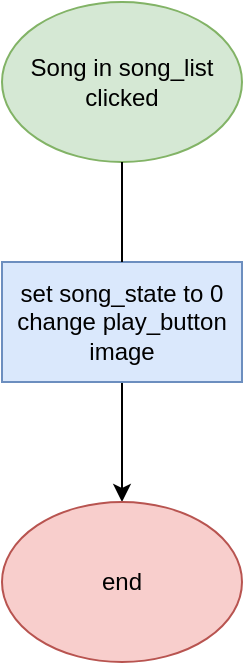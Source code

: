 <mxfile version="15.8.7" type="device"><diagram id="S2yAkLjfaaflmelNb5A0" name="Page-1"><mxGraphModel dx="1122" dy="857" grid="1" gridSize="10" guides="1" tooltips="1" connect="1" arrows="1" fold="1" page="1" pageScale="1" pageWidth="850" pageHeight="1100" math="0" shadow="0"><root><mxCell id="0"/><mxCell id="1" parent="0"/><mxCell id="XrmLS9WW58p8rF-BwA66-3" style="edgeStyle=orthogonalEdgeStyle;rounded=0;orthogonalLoop=1;jettySize=auto;html=1;exitX=0.5;exitY=1;exitDx=0;exitDy=0;startArrow=none;" edge="1" parent="1" source="XrmLS9WW58p8rF-BwA66-4" target="XrmLS9WW58p8rF-BwA66-2"><mxGeometry relative="1" as="geometry"/></mxCell><mxCell id="XrmLS9WW58p8rF-BwA66-1" value="Song in song_list clicked" style="ellipse;whiteSpace=wrap;html=1;fillColor=#d5e8d4;strokeColor=#82b366;" vertex="1" parent="1"><mxGeometry x="100" y="180" width="120" height="80" as="geometry"/></mxCell><mxCell id="XrmLS9WW58p8rF-BwA66-2" value="end" style="ellipse;whiteSpace=wrap;html=1;fillColor=#f8cecc;strokeColor=#b85450;" vertex="1" parent="1"><mxGeometry x="100" y="430" width="120" height="80" as="geometry"/></mxCell><mxCell id="XrmLS9WW58p8rF-BwA66-4" value="set song_state to 0&lt;br&gt;change play_button image" style="rounded=0;whiteSpace=wrap;html=1;fillColor=#dae8fc;strokeColor=#6c8ebf;" vertex="1" parent="1"><mxGeometry x="100" y="310" width="120" height="60" as="geometry"/></mxCell><mxCell id="XrmLS9WW58p8rF-BwA66-5" value="" style="edgeStyle=orthogonalEdgeStyle;rounded=0;orthogonalLoop=1;jettySize=auto;html=1;exitX=0.5;exitY=1;exitDx=0;exitDy=0;endArrow=none;" edge="1" parent="1" source="XrmLS9WW58p8rF-BwA66-1" target="XrmLS9WW58p8rF-BwA66-4"><mxGeometry relative="1" as="geometry"><mxPoint x="160" y="260" as="sourcePoint"/><mxPoint x="160" y="560" as="targetPoint"/></mxGeometry></mxCell></root></mxGraphModel></diagram></mxfile>